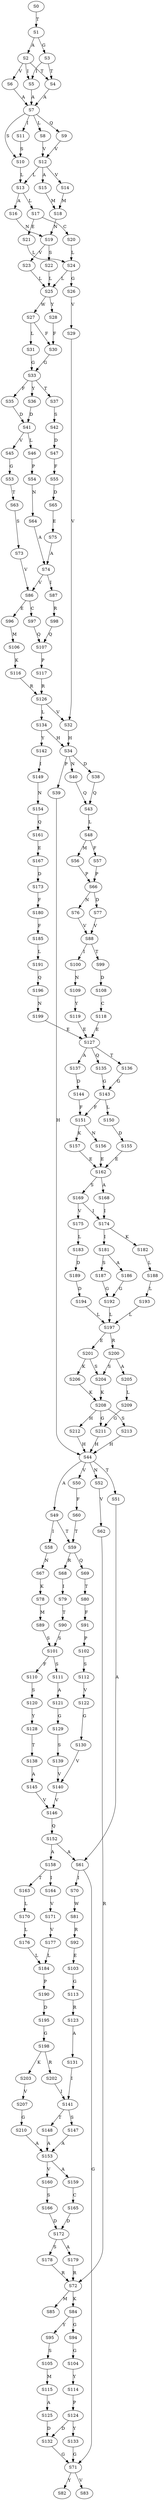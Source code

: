 strict digraph  {
	S0 -> S1 [ label = T ];
	S1 -> S2 [ label = A ];
	S1 -> S3 [ label = G ];
	S2 -> S4 [ label = T ];
	S2 -> S5 [ label = I ];
	S2 -> S6 [ label = V ];
	S3 -> S4 [ label = T ];
	S3 -> S5 [ label = I ];
	S4 -> S7 [ label = A ];
	S5 -> S7 [ label = A ];
	S6 -> S7 [ label = A ];
	S7 -> S8 [ label = L ];
	S7 -> S9 [ label = Q ];
	S7 -> S10 [ label = S ];
	S7 -> S11 [ label = I ];
	S8 -> S12 [ label = V ];
	S9 -> S12 [ label = V ];
	S10 -> S13 [ label = L ];
	S11 -> S10 [ label = S ];
	S12 -> S14 [ label = V ];
	S12 -> S15 [ label = A ];
	S12 -> S13 [ label = L ];
	S13 -> S16 [ label = A ];
	S13 -> S17 [ label = L ];
	S14 -> S18 [ label = M ];
	S15 -> S18 [ label = M ];
	S16 -> S19 [ label = N ];
	S17 -> S20 [ label = C ];
	S17 -> S21 [ label = E ];
	S18 -> S19 [ label = N ];
	S19 -> S22 [ label = S ];
	S19 -> S23 [ label = V ];
	S20 -> S24 [ label = L ];
	S21 -> S24 [ label = L ];
	S22 -> S25 [ label = L ];
	S23 -> S25 [ label = L ];
	S24 -> S26 [ label = G ];
	S24 -> S25 [ label = L ];
	S25 -> S27 [ label = W ];
	S25 -> S28 [ label = Y ];
	S26 -> S29 [ label = V ];
	S27 -> S30 [ label = F ];
	S27 -> S31 [ label = L ];
	S28 -> S30 [ label = F ];
	S29 -> S32 [ label = V ];
	S30 -> S33 [ label = G ];
	S31 -> S33 [ label = G ];
	S32 -> S34 [ label = H ];
	S33 -> S35 [ label = F ];
	S33 -> S36 [ label = Y ];
	S33 -> S37 [ label = T ];
	S34 -> S38 [ label = D ];
	S34 -> S39 [ label = P ];
	S34 -> S40 [ label = N ];
	S35 -> S41 [ label = D ];
	S36 -> S41 [ label = D ];
	S37 -> S42 [ label = S ];
	S38 -> S43 [ label = Q ];
	S39 -> S44 [ label = H ];
	S40 -> S43 [ label = Q ];
	S41 -> S45 [ label = V ];
	S41 -> S46 [ label = L ];
	S42 -> S47 [ label = D ];
	S43 -> S48 [ label = L ];
	S44 -> S49 [ label = A ];
	S44 -> S50 [ label = V ];
	S44 -> S51 [ label = T ];
	S44 -> S52 [ label = N ];
	S45 -> S53 [ label = G ];
	S46 -> S54 [ label = P ];
	S47 -> S55 [ label = F ];
	S48 -> S56 [ label = M ];
	S48 -> S57 [ label = F ];
	S49 -> S58 [ label = I ];
	S49 -> S59 [ label = T ];
	S50 -> S60 [ label = F ];
	S51 -> S61 [ label = A ];
	S52 -> S62 [ label = V ];
	S53 -> S63 [ label = T ];
	S54 -> S64 [ label = N ];
	S55 -> S65 [ label = D ];
	S56 -> S66 [ label = P ];
	S57 -> S66 [ label = P ];
	S58 -> S67 [ label = N ];
	S59 -> S68 [ label = R ];
	S59 -> S69 [ label = Q ];
	S60 -> S59 [ label = T ];
	S61 -> S70 [ label = I ];
	S61 -> S71 [ label = G ];
	S62 -> S72 [ label = R ];
	S63 -> S73 [ label = S ];
	S64 -> S74 [ label = A ];
	S65 -> S75 [ label = E ];
	S66 -> S76 [ label = N ];
	S66 -> S77 [ label = D ];
	S67 -> S78 [ label = K ];
	S68 -> S79 [ label = I ];
	S69 -> S80 [ label = T ];
	S70 -> S81 [ label = W ];
	S71 -> S82 [ label = Y ];
	S71 -> S83 [ label = V ];
	S72 -> S84 [ label = K ];
	S72 -> S85 [ label = M ];
	S73 -> S86 [ label = V ];
	S74 -> S86 [ label = V ];
	S74 -> S87 [ label = I ];
	S75 -> S74 [ label = A ];
	S76 -> S88 [ label = V ];
	S77 -> S88 [ label = V ];
	S78 -> S89 [ label = M ];
	S79 -> S90 [ label = T ];
	S80 -> S91 [ label = F ];
	S81 -> S92 [ label = R ];
	S84 -> S94 [ label = G ];
	S84 -> S95 [ label = Y ];
	S86 -> S96 [ label = E ];
	S86 -> S97 [ label = C ];
	S87 -> S98 [ label = R ];
	S88 -> S99 [ label = T ];
	S88 -> S100 [ label = I ];
	S89 -> S101 [ label = S ];
	S90 -> S101 [ label = S ];
	S91 -> S102 [ label = P ];
	S92 -> S103 [ label = E ];
	S94 -> S104 [ label = G ];
	S95 -> S105 [ label = S ];
	S96 -> S106 [ label = M ];
	S97 -> S107 [ label = Q ];
	S98 -> S107 [ label = Q ];
	S99 -> S108 [ label = D ];
	S100 -> S109 [ label = N ];
	S101 -> S110 [ label = F ];
	S101 -> S111 [ label = S ];
	S102 -> S112 [ label = S ];
	S103 -> S113 [ label = G ];
	S104 -> S114 [ label = Y ];
	S105 -> S115 [ label = M ];
	S106 -> S116 [ label = K ];
	S107 -> S117 [ label = P ];
	S108 -> S118 [ label = C ];
	S109 -> S119 [ label = Y ];
	S110 -> S120 [ label = S ];
	S111 -> S121 [ label = A ];
	S112 -> S122 [ label = V ];
	S113 -> S123 [ label = R ];
	S114 -> S124 [ label = P ];
	S115 -> S125 [ label = A ];
	S116 -> S126 [ label = R ];
	S117 -> S126 [ label = R ];
	S118 -> S127 [ label = E ];
	S119 -> S127 [ label = E ];
	S120 -> S128 [ label = Y ];
	S121 -> S129 [ label = G ];
	S122 -> S130 [ label = G ];
	S123 -> S131 [ label = A ];
	S124 -> S132 [ label = D ];
	S124 -> S133 [ label = Y ];
	S125 -> S132 [ label = D ];
	S126 -> S32 [ label = V ];
	S126 -> S134 [ label = L ];
	S127 -> S135 [ label = Q ];
	S127 -> S136 [ label = T ];
	S127 -> S137 [ label = A ];
	S128 -> S138 [ label = T ];
	S129 -> S139 [ label = S ];
	S130 -> S140 [ label = V ];
	S131 -> S141 [ label = I ];
	S132 -> S71 [ label = G ];
	S133 -> S71 [ label = G ];
	S134 -> S142 [ label = Y ];
	S134 -> S34 [ label = H ];
	S135 -> S143 [ label = G ];
	S136 -> S143 [ label = G ];
	S137 -> S144 [ label = D ];
	S138 -> S145 [ label = A ];
	S139 -> S140 [ label = V ];
	S140 -> S146 [ label = V ];
	S141 -> S147 [ label = S ];
	S141 -> S148 [ label = T ];
	S142 -> S149 [ label = I ];
	S143 -> S150 [ label = L ];
	S143 -> S151 [ label = F ];
	S144 -> S151 [ label = F ];
	S145 -> S146 [ label = V ];
	S146 -> S152 [ label = Q ];
	S147 -> S153 [ label = A ];
	S148 -> S153 [ label = A ];
	S149 -> S154 [ label = N ];
	S150 -> S155 [ label = D ];
	S151 -> S156 [ label = N ];
	S151 -> S157 [ label = K ];
	S152 -> S158 [ label = A ];
	S152 -> S61 [ label = A ];
	S153 -> S159 [ label = A ];
	S153 -> S160 [ label = V ];
	S154 -> S161 [ label = Q ];
	S155 -> S162 [ label = E ];
	S156 -> S162 [ label = E ];
	S157 -> S162 [ label = E ];
	S158 -> S163 [ label = T ];
	S158 -> S164 [ label = I ];
	S159 -> S165 [ label = C ];
	S160 -> S166 [ label = S ];
	S161 -> S167 [ label = E ];
	S162 -> S168 [ label = A ];
	S162 -> S169 [ label = S ];
	S163 -> S170 [ label = L ];
	S164 -> S171 [ label = V ];
	S165 -> S172 [ label = D ];
	S166 -> S172 [ label = D ];
	S167 -> S173 [ label = D ];
	S168 -> S174 [ label = I ];
	S169 -> S174 [ label = I ];
	S169 -> S175 [ label = V ];
	S170 -> S176 [ label = L ];
	S171 -> S177 [ label = V ];
	S172 -> S178 [ label = S ];
	S172 -> S179 [ label = A ];
	S173 -> S180 [ label = F ];
	S174 -> S181 [ label = I ];
	S174 -> S182 [ label = K ];
	S175 -> S183 [ label = L ];
	S176 -> S184 [ label = L ];
	S177 -> S184 [ label = L ];
	S178 -> S72 [ label = R ];
	S179 -> S72 [ label = R ];
	S180 -> S185 [ label = F ];
	S181 -> S186 [ label = A ];
	S181 -> S187 [ label = S ];
	S182 -> S188 [ label = L ];
	S183 -> S189 [ label = D ];
	S184 -> S190 [ label = P ];
	S185 -> S191 [ label = L ];
	S186 -> S192 [ label = G ];
	S187 -> S192 [ label = G ];
	S188 -> S193 [ label = L ];
	S189 -> S194 [ label = D ];
	S190 -> S195 [ label = D ];
	S191 -> S196 [ label = Q ];
	S192 -> S197 [ label = L ];
	S193 -> S197 [ label = L ];
	S194 -> S197 [ label = L ];
	S195 -> S198 [ label = G ];
	S196 -> S199 [ label = N ];
	S197 -> S200 [ label = R ];
	S197 -> S201 [ label = E ];
	S198 -> S202 [ label = R ];
	S198 -> S203 [ label = K ];
	S199 -> S127 [ label = E ];
	S200 -> S204 [ label = S ];
	S200 -> S205 [ label = A ];
	S201 -> S204 [ label = S ];
	S201 -> S206 [ label = K ];
	S202 -> S141 [ label = I ];
	S203 -> S207 [ label = V ];
	S204 -> S208 [ label = K ];
	S205 -> S209 [ label = L ];
	S206 -> S208 [ label = K ];
	S207 -> S210 [ label = G ];
	S208 -> S211 [ label = G ];
	S208 -> S212 [ label = H ];
	S208 -> S213 [ label = S ];
	S209 -> S211 [ label = G ];
	S210 -> S153 [ label = A ];
	S211 -> S44 [ label = H ];
	S212 -> S44 [ label = H ];
	S213 -> S44 [ label = H ];
}
